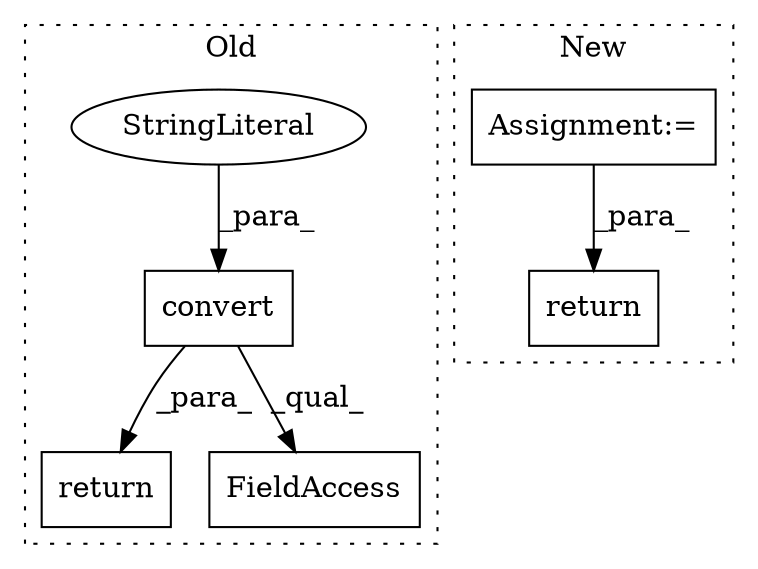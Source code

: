 digraph G {
subgraph cluster0 {
1 [label="convert" a="32" s="2210,2221" l="8,1" shape="box"];
3 [label="return" a="41" s="2250" l="7" shape="box"];
5 [label="FieldAccess" a="22" s="2302" l="10" shape="box"];
6 [label="StringLiteral" a="45" s="2218" l="3" shape="ellipse"];
label = "Old";
style="dotted";
}
subgraph cluster1 {
2 [label="return" a="41" s="2596" l="7" shape="box"];
4 [label="Assignment:=" a="7" s="2493" l="1" shape="box"];
label = "New";
style="dotted";
}
1 -> 5 [label="_qual_"];
1 -> 3 [label="_para_"];
4 -> 2 [label="_para_"];
6 -> 1 [label="_para_"];
}